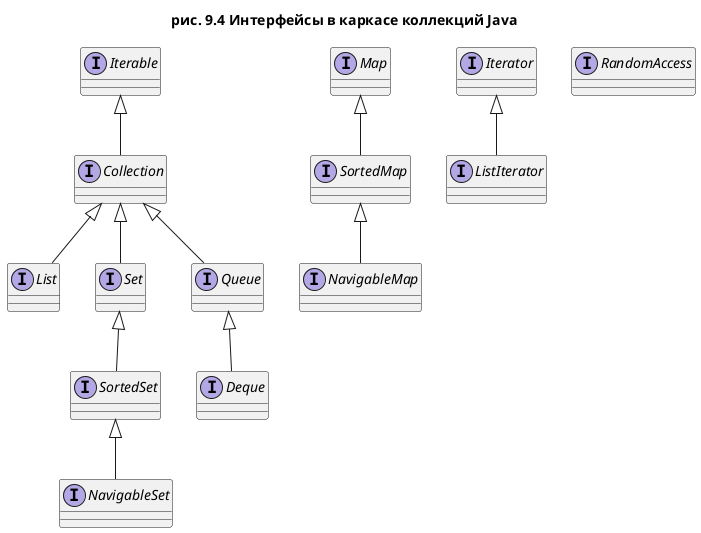 @startuml
'https://plantuml.com/class-diagram
title
рис. 9.4 Интерфейсы в каркасе коллекций Java
end title

interface "Iterable" as int1
interface "Collection" as int2
interface "List" as int3
interface "Set" as int4
interface "Queue" as int5
interface "Map" as int6
interface "Iterator" as int7
interface "RandomAccess" as int8
interface "SortedMap" as int9
interface "ListIterator" as int10
interface "SortedSet" as int11
interface "Deque" as int12
interface "NavigableMap" as int13
interface "NavigableSet" as int14

int1 <|-- int2
int2 <|-- int3
int2 <|-- int4
int2 <|-- int5

int6 <|-- int9
int7 <|-- int10
int9 <|-- int13

int4 <|-- int11
int5 <|-- int12
int11 <|-- int14

@enduml